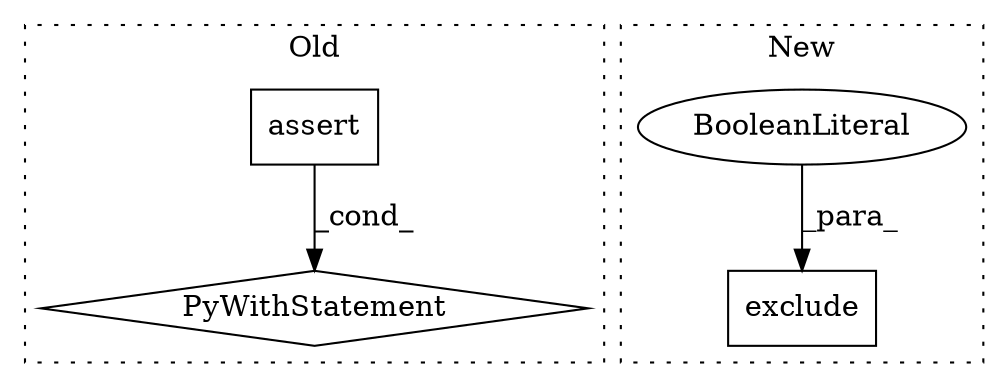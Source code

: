 digraph G {
subgraph cluster0 {
1 [label="PyWithStatement" a="104" s="15500,15554" l="10,2" shape="diamond"];
3 [label="assert" a="32" s="15515,15553" l="13,1" shape="box"];
label = "Old";
style="dotted";
}
subgraph cluster1 {
2 [label="exclude" a="32" s="16275,16287" l="8,1" shape="box"];
4 [label="BooleanLiteral" a="9" s="16283" l="4" shape="ellipse"];
label = "New";
style="dotted";
}
3 -> 1 [label="_cond_"];
4 -> 2 [label="_para_"];
}